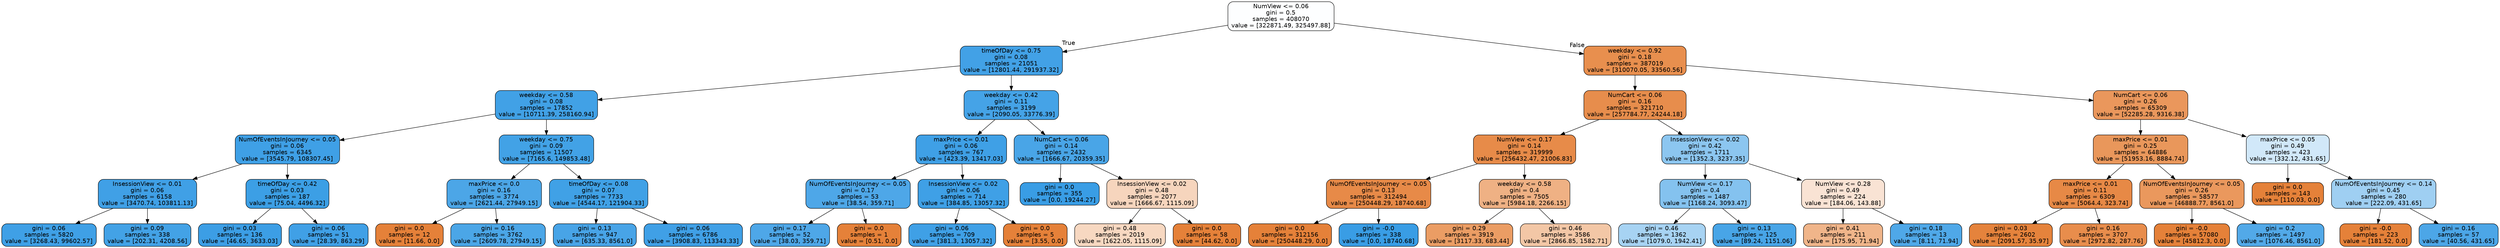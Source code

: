 digraph Tree {
node [shape=box, style="filled, rounded", color="black", fontname="helvetica"] ;
edge [fontname="helvetica"] ;
0 [label="NumView <= 0.06\ngini = 0.5\nsamples = 408070\nvalue = [322871.49, 325497.88]", fillcolor="#fdfeff"] ;
1 [label="timeOfDay <= 0.75\ngini = 0.08\nsamples = 21051\nvalue = [12801.44, 291937.32]", fillcolor="#42a1e6"] ;
0 -> 1 [labeldistance=2.5, labelangle=45, headlabel="True"] ;
2 [label="weekday <= 0.58\ngini = 0.08\nsamples = 17852\nvalue = [10711.39, 258160.94]", fillcolor="#41a1e6"] ;
1 -> 2 ;
3 [label="NumOfEventsInJourney <= 0.05\ngini = 0.06\nsamples = 6345\nvalue = [3545.79, 108307.45]", fillcolor="#3fa0e6"] ;
2 -> 3 ;
4 [label="InsessionView <= 0.01\ngini = 0.06\nsamples = 6158\nvalue = [3470.74, 103811.13]", fillcolor="#40a0e6"] ;
3 -> 4 ;
5 [label="gini = 0.06\nsamples = 5820\nvalue = [3268.43, 99602.57]", fillcolor="#3fa0e6"] ;
4 -> 5 ;
6 [label="gini = 0.09\nsamples = 338\nvalue = [202.31, 4208.56]", fillcolor="#43a2e6"] ;
4 -> 6 ;
7 [label="timeOfDay <= 0.42\ngini = 0.03\nsamples = 187\nvalue = [75.04, 4496.32]", fillcolor="#3c9fe5"] ;
3 -> 7 ;
8 [label="gini = 0.03\nsamples = 136\nvalue = [46.65, 3633.03]", fillcolor="#3c9ee5"] ;
7 -> 8 ;
9 [label="gini = 0.06\nsamples = 51\nvalue = [28.39, 863.29]", fillcolor="#40a0e6"] ;
7 -> 9 ;
10 [label="weekday <= 0.75\ngini = 0.09\nsamples = 11507\nvalue = [7165.6, 149853.48]", fillcolor="#42a2e6"] ;
2 -> 10 ;
11 [label="maxPrice <= 0.0\ngini = 0.16\nsamples = 3774\nvalue = [2621.44, 27949.15]", fillcolor="#4ca6e7"] ;
10 -> 11 ;
12 [label="gini = 0.0\nsamples = 12\nvalue = [11.66, 0.0]", fillcolor="#e58139"] ;
11 -> 12 ;
13 [label="gini = 0.16\nsamples = 3762\nvalue = [2609.78, 27949.15]", fillcolor="#4ba6e7"] ;
11 -> 13 ;
14 [label="timeOfDay <= 0.08\ngini = 0.07\nsamples = 7733\nvalue = [4544.17, 121904.33]", fillcolor="#40a1e6"] ;
10 -> 14 ;
15 [label="gini = 0.13\nsamples = 947\nvalue = [635.33, 8561.0]", fillcolor="#48a4e7"] ;
14 -> 15 ;
16 [label="gini = 0.06\nsamples = 6786\nvalue = [3908.83, 113343.33]", fillcolor="#40a0e6"] ;
14 -> 16 ;
17 [label="weekday <= 0.42\ngini = 0.11\nsamples = 3199\nvalue = [2090.05, 33776.39]", fillcolor="#45a3e7"] ;
1 -> 17 ;
18 [label="maxPrice <= 0.01\ngini = 0.06\nsamples = 767\nvalue = [423.39, 13417.03]", fillcolor="#3fa0e6"] ;
17 -> 18 ;
19 [label="NumOfEventsInJourney <= 0.05\ngini = 0.17\nsamples = 53\nvalue = [38.54, 359.71]", fillcolor="#4ea7e8"] ;
18 -> 19 ;
20 [label="gini = 0.17\nsamples = 52\nvalue = [38.03, 359.71]", fillcolor="#4ea7e8"] ;
19 -> 20 ;
21 [label="gini = 0.0\nsamples = 1\nvalue = [0.51, 0.0]", fillcolor="#e58139"] ;
19 -> 21 ;
22 [label="InsessionView <= 0.02\ngini = 0.06\nsamples = 714\nvalue = [384.85, 13057.32]", fillcolor="#3fa0e6"] ;
18 -> 22 ;
23 [label="gini = 0.06\nsamples = 709\nvalue = [381.3, 13057.32]", fillcolor="#3fa0e6"] ;
22 -> 23 ;
24 [label="gini = 0.0\nsamples = 5\nvalue = [3.55, 0.0]", fillcolor="#e58139"] ;
22 -> 24 ;
25 [label="NumCart <= 0.06\ngini = 0.14\nsamples = 2432\nvalue = [1666.67, 20359.35]", fillcolor="#49a5e7"] ;
17 -> 25 ;
26 [label="gini = 0.0\nsamples = 355\nvalue = [0.0, 19244.27]", fillcolor="#399de5"] ;
25 -> 26 ;
27 [label="InsessionView <= 0.02\ngini = 0.48\nsamples = 2077\nvalue = [1666.67, 1115.09]", fillcolor="#f6d5bd"] ;
25 -> 27 ;
28 [label="gini = 0.48\nsamples = 2019\nvalue = [1622.05, 1115.09]", fillcolor="#f7d8c1"] ;
27 -> 28 ;
29 [label="gini = 0.0\nsamples = 58\nvalue = [44.62, 0.0]", fillcolor="#e58139"] ;
27 -> 29 ;
30 [label="weekday <= 0.92\ngini = 0.18\nsamples = 387019\nvalue = [310070.05, 33560.56]", fillcolor="#e88f4e"] ;
0 -> 30 [labeldistance=2.5, labelangle=-45, headlabel="False"] ;
31 [label="NumCart <= 0.06\ngini = 0.16\nsamples = 321710\nvalue = [257784.77, 24244.18]", fillcolor="#e78d4c"] ;
30 -> 31 ;
32 [label="NumView <= 0.17\ngini = 0.14\nsamples = 319999\nvalue = [256432.47, 21006.83]", fillcolor="#e78b49"] ;
31 -> 32 ;
33 [label="NumOfEventsInJourney <= 0.05\ngini = 0.13\nsamples = 312494\nvalue = [250448.29, 18740.68]", fillcolor="#e78a48"] ;
32 -> 33 ;
34 [label="gini = 0.0\nsamples = 312156\nvalue = [250448.29, 0.0]", fillcolor="#e58139"] ;
33 -> 34 ;
35 [label="gini = -0.0\nsamples = 338\nvalue = [0.0, 18740.68]", fillcolor="#399de5"] ;
33 -> 35 ;
36 [label="weekday <= 0.58\ngini = 0.4\nsamples = 7505\nvalue = [5984.18, 2266.15]", fillcolor="#efb184"] ;
32 -> 36 ;
37 [label="gini = 0.29\nsamples = 3919\nvalue = [3117.33, 683.44]", fillcolor="#eb9d64"] ;
36 -> 37 ;
38 [label="gini = 0.46\nsamples = 3586\nvalue = [2866.85, 1582.71]", fillcolor="#f3c7a6"] ;
36 -> 38 ;
39 [label="InsessionView <= 0.02\ngini = 0.42\nsamples = 1711\nvalue = [1352.3, 3237.35]", fillcolor="#8cc6f0"] ;
31 -> 39 ;
40 [label="NumView <= 0.17\ngini = 0.4\nsamples = 1487\nvalue = [1168.24, 3093.47]", fillcolor="#84c2ef"] ;
39 -> 40 ;
41 [label="gini = 0.46\nsamples = 1362\nvalue = [1079.0, 1942.41]", fillcolor="#a7d3f3"] ;
40 -> 41 ;
42 [label="gini = 0.13\nsamples = 125\nvalue = [89.24, 1151.06]", fillcolor="#48a5e7"] ;
40 -> 42 ;
43 [label="NumView <= 0.28\ngini = 0.49\nsamples = 224\nvalue = [184.06, 143.88]", fillcolor="#f9e3d4"] ;
39 -> 43 ;
44 [label="gini = 0.41\nsamples = 211\nvalue = [175.95, 71.94]", fillcolor="#f0b58a"] ;
43 -> 44 ;
45 [label="gini = 0.18\nsamples = 13\nvalue = [8.11, 71.94]", fillcolor="#4fa8e8"] ;
43 -> 45 ;
46 [label="NumCart <= 0.06\ngini = 0.26\nsamples = 65309\nvalue = [52285.28, 9316.38]", fillcolor="#ea975c"] ;
30 -> 46 ;
47 [label="maxPrice <= 0.01\ngini = 0.25\nsamples = 64886\nvalue = [51953.16, 8884.74]", fillcolor="#e9975b"] ;
46 -> 47 ;
48 [label="maxPrice <= 0.01\ngini = 0.11\nsamples = 6309\nvalue = [5064.4, 323.74]", fillcolor="#e78946"] ;
47 -> 48 ;
49 [label="gini = 0.03\nsamples = 2602\nvalue = [2091.57, 35.97]", fillcolor="#e5833c"] ;
48 -> 49 ;
50 [label="gini = 0.16\nsamples = 3707\nvalue = [2972.82, 287.76]", fillcolor="#e88d4c"] ;
48 -> 50 ;
51 [label="NumOfEventsInJourney <= 0.05\ngini = 0.26\nsamples = 58577\nvalue = [46888.77, 8561.0]", fillcolor="#ea985d"] ;
47 -> 51 ;
52 [label="gini = -0.0\nsamples = 57080\nvalue = [45812.3, 0.0]", fillcolor="#e58139"] ;
51 -> 52 ;
53 [label="gini = 0.2\nsamples = 1497\nvalue = [1076.46, 8561.0]", fillcolor="#52a9e8"] ;
51 -> 53 ;
54 [label="maxPrice <= 0.05\ngini = 0.49\nsamples = 423\nvalue = [332.12, 431.65]", fillcolor="#d1e8f9"] ;
46 -> 54 ;
55 [label="gini = 0.0\nsamples = 143\nvalue = [110.03, 0.0]", fillcolor="#e58139"] ;
54 -> 55 ;
56 [label="NumOfEventsInJourney <= 0.14\ngini = 0.45\nsamples = 280\nvalue = [222.09, 431.65]", fillcolor="#9fcff2"] ;
54 -> 56 ;
57 [label="gini = -0.0\nsamples = 223\nvalue = [181.52, 0.0]", fillcolor="#e58139"] ;
56 -> 57 ;
58 [label="gini = 0.16\nsamples = 57\nvalue = [40.56, 431.65]", fillcolor="#4ca6e7"] ;
56 -> 58 ;
}